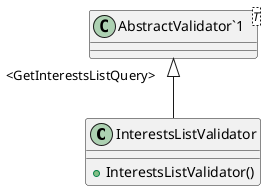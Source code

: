 @startuml
class InterestsListValidator {
    + InterestsListValidator()
}
class "AbstractValidator`1"<T> {
}
"AbstractValidator`1" "<GetInterestsListQuery>" <|-- InterestsListValidator
@enduml
